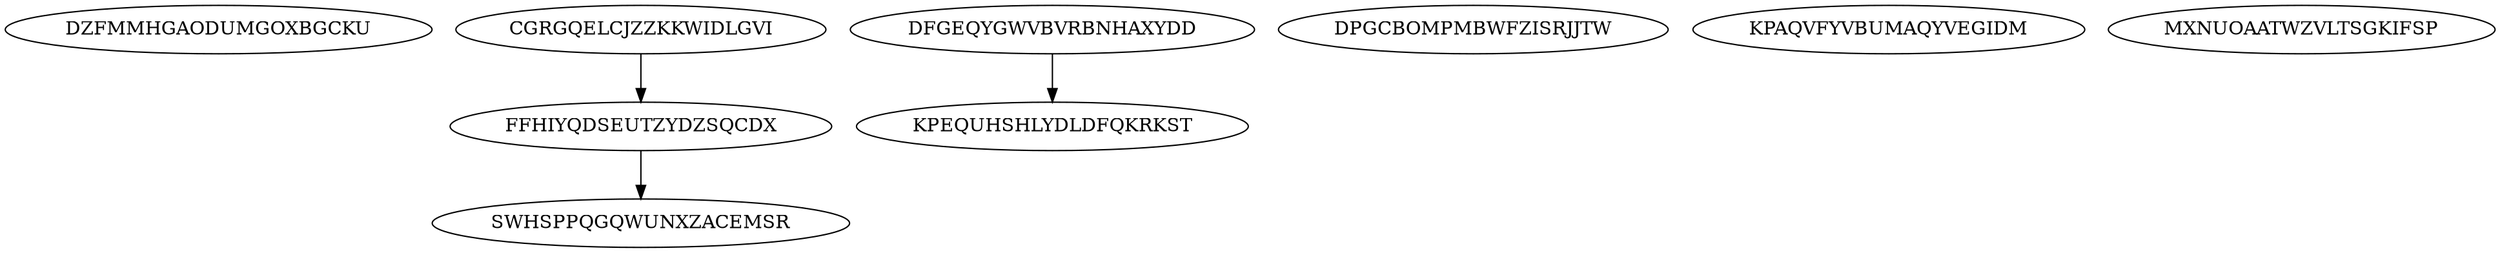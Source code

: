 digraph N9M3 {
	DZFMMHGAODUMGOXBGCKU	[Weight=19];
	CGRGQELCJZZKKWIDLGVI	[Weight=14];
	FFHIYQDSEUTZYDZSQCDX	[Weight=18];
	DFGEQYGWVBVRBNHAXYDD	[Weight=15];
	KPEQUHSHLYDLDFQKRKST	[Weight=15];
	SWHSPPQGQWUNXZACEMSR	[Weight=13];
	DPGCBOMPMBWFZISRJJTW	[Weight=17];
	KPAQVFYVBUMAQYVEGIDM	[Weight=14];
	MXNUOAATWZVLTSGKIFSP	[Weight=17];
	CGRGQELCJZZKKWIDLGVI -> FFHIYQDSEUTZYDZSQCDX [Weight=18];
	FFHIYQDSEUTZYDZSQCDX -> SWHSPPQGQWUNXZACEMSR [Weight=19];
	DFGEQYGWVBVRBNHAXYDD -> KPEQUHSHLYDLDFQKRKST [Weight=17];
}
